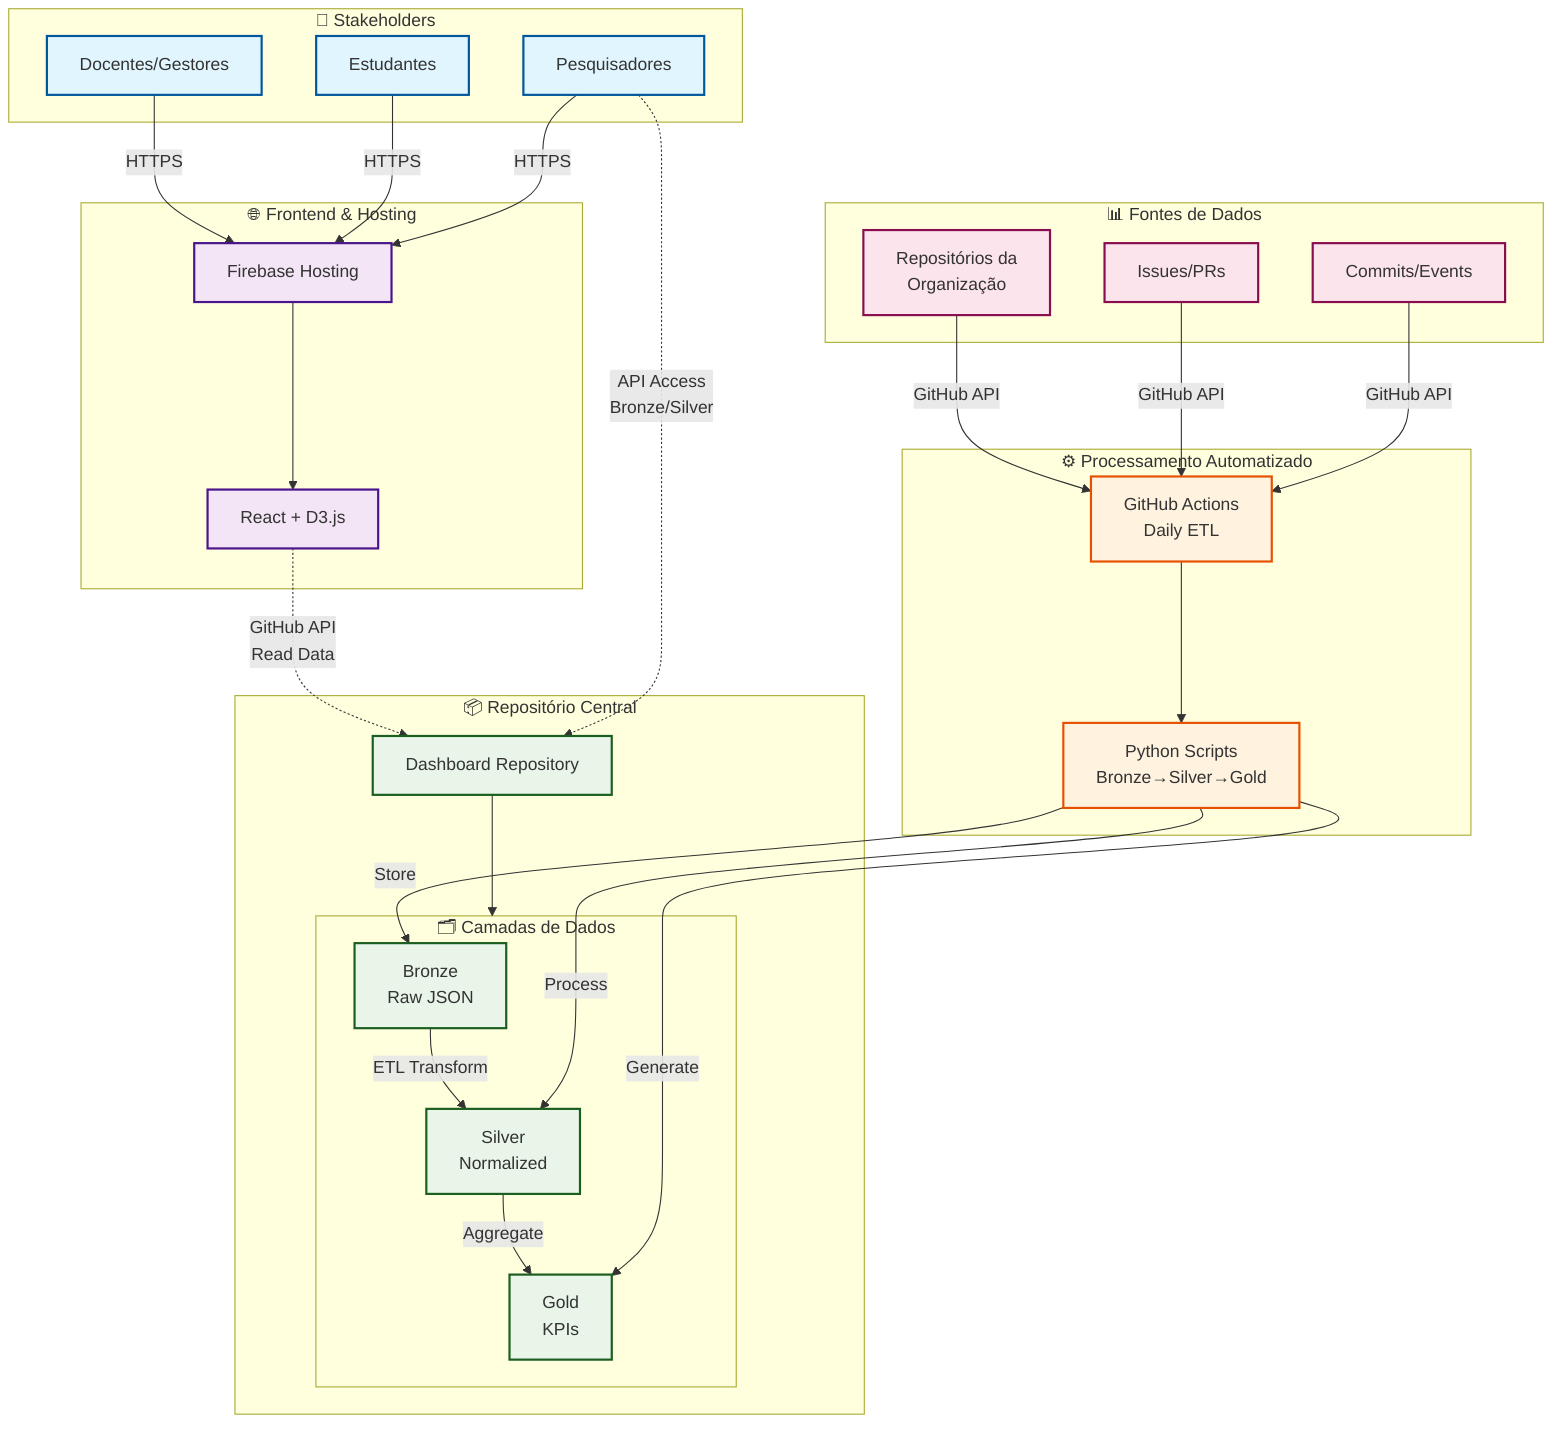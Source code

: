 graph TB
    %% Topologia Dashboard - Fábrica de Software Acadêmica
    %% Arquitetura GitHub Actions + Firebase + React/D3.js
    
    subgraph Users ["👥 Stakeholders"]
        D[Docentes/Gestores]
        E[Estudantes]  
        P[Pesquisadores]
    end
    
    subgraph Frontend ["🌐 Frontend & Hosting"]
        FB[Firebase Hosting]
        RA[React + D3.js]
        FB --> RA
    end
    
    subgraph Repository ["📦 Repositório Central"]
        MR[Dashboard Repository]
        
        subgraph DataLayers ["🗂️ Camadas de Dados"]
            BR[Bronze<br/>Raw JSON]
            SV[Silver<br/>Normalized]
            GD[Gold<br/>KPIs]
            
            BR -->|ETL Transform| SV
            SV -->|Aggregate| GD
        end
        
        MR --> DataLayers
    end
    
    subgraph Processing ["⚙️ Processamento Automatizado"]
        GA[GitHub Actions<br/>Daily ETL]
        PS[Python Scripts<br/>Bronze→Silver→Gold]
        GA --> PS
    end
    
    subgraph DataSources ["📊 Fontes de Dados"]
        OR[Repositórios da<br/>Organização]
        IS[Issues/PRs]
        CS[Commits/Events]
    end
    
    %% Fluxos de dados principais
    OR -->|GitHub API| GA
    IS -->|GitHub API| GA  
    CS -->|GitHub API| GA
    
    PS -->|Store| BR
    PS -->|Process| SV
    PS -->|Generate| GD
    
    %% Acesso aos dados
    RA -.->|GitHub API<br/>Read Data| MR
    
    %% Interação dos usuários
    D -->|HTTPS| FB
    E -->|HTTPS| FB
    P -->|HTTPS| FB
    
    %% Acesso direto para pesquisadores
    P -.->|API Access<br/>Bronze/Silver| MR
    
    %% Estilos
    classDef userClass fill:#e1f5fe,stroke:#01579b,stroke-width:2px
    classDef frontendClass fill:#f3e5f5,stroke:#4a148c,stroke-width:2px
    classDef dataClass fill:#e8f5e8,stroke:#1b5e20,stroke-width:2px
    classDef processClass fill:#fff3e0,stroke:#e65100,stroke-width:2px
    classDef sourceClass fill:#fce4ec,stroke:#880e4f,stroke-width:2px
    
    class D,E,P userClass
    class FB,RA frontendClass
    class MR,BR,SV,GD dataClass
    class GA,PS processClass
    class OR,IS,CS sourceClass